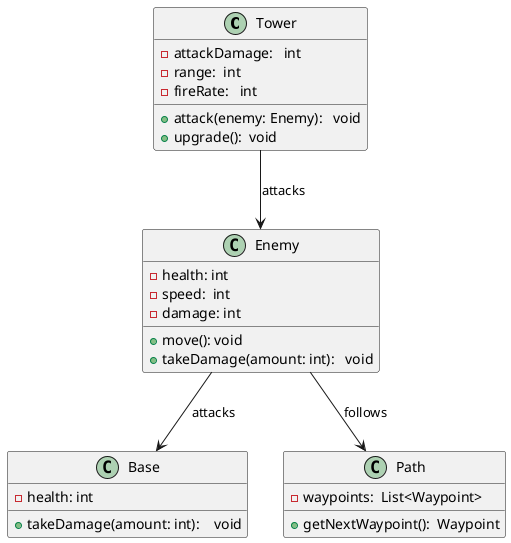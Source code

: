 @startuml
'https://plantuml.com/class-diagram

' Define the Tower class
class Tower
{
-   attackDamage:   int
-   range:  int
-   fireRate:   int
+   attack(enemy: Enemy):   void
+   upgrade():  void
}

' Define the Enemy class
class Enemy
{
-   health: int
-   speed:  int
-   damage: int
+   move(): void
+   takeDamage(amount: int):   void
}

' Define the Base class
class Base
{
-   health: int
+   takeDamage(amount: int):    void
}

' Define the Path class
class Path
{
-   waypoints:  List<Waypoint>
+   getNextWaypoint():  Waypoint
}

' Define relationships between classes
Tower --> Enemy :   attacks
Enemy--> Base   :   attacks
Enemy --> Path  :   follows

@enduml